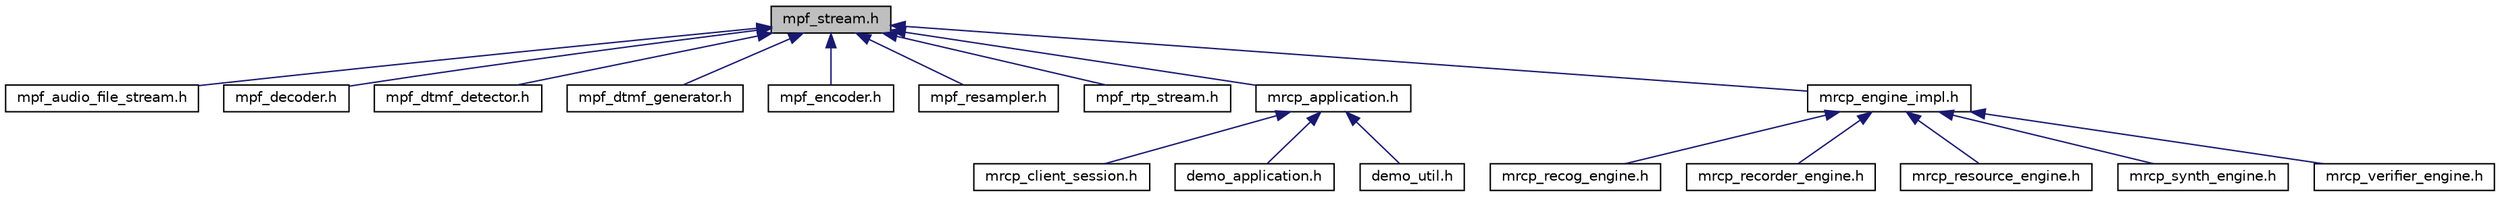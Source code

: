digraph "mpf_stream.h"
{
  edge [fontname="Helvetica",fontsize="10",labelfontname="Helvetica",labelfontsize="10"];
  node [fontname="Helvetica",fontsize="10",shape=record];
  Node21 [label="mpf_stream.h",height=0.2,width=0.4,color="black", fillcolor="grey75", style="filled", fontcolor="black"];
  Node21 -> Node22 [dir="back",color="midnightblue",fontsize="10",style="solid",fontname="Helvetica"];
  Node22 [label="mpf_audio_file_stream.h",height=0.2,width=0.4,color="black", fillcolor="white", style="filled",URL="$mpf__audio__file__stream_8h.html",tooltip="MPF Audio FIle Stream. "];
  Node21 -> Node23 [dir="back",color="midnightblue",fontsize="10",style="solid",fontname="Helvetica"];
  Node23 [label="mpf_decoder.h",height=0.2,width=0.4,color="black", fillcolor="white", style="filled",URL="$mpf__decoder_8h.html",tooltip="MPF Stream Decoder. "];
  Node21 -> Node24 [dir="back",color="midnightblue",fontsize="10",style="solid",fontname="Helvetica"];
  Node24 [label="mpf_dtmf_detector.h",height=0.2,width=0.4,color="black", fillcolor="white", style="filled",URL="$mpf__dtmf__detector_8h.html",tooltip="DTMF detector. "];
  Node21 -> Node25 [dir="back",color="midnightblue",fontsize="10",style="solid",fontname="Helvetica"];
  Node25 [label="mpf_dtmf_generator.h",height=0.2,width=0.4,color="black", fillcolor="white", style="filled",URL="$mpf__dtmf__generator_8h.html",tooltip="DTMF generator. "];
  Node21 -> Node26 [dir="back",color="midnightblue",fontsize="10",style="solid",fontname="Helvetica"];
  Node26 [label="mpf_encoder.h",height=0.2,width=0.4,color="black", fillcolor="white", style="filled",URL="$mpf__encoder_8h.html",tooltip="MPF Stream Encoder. "];
  Node21 -> Node27 [dir="back",color="midnightblue",fontsize="10",style="solid",fontname="Helvetica"];
  Node27 [label="mpf_resampler.h",height=0.2,width=0.4,color="black", fillcolor="white", style="filled",URL="$mpf__resampler_8h.html",tooltip="MPF Stream Resampler. "];
  Node21 -> Node28 [dir="back",color="midnightblue",fontsize="10",style="solid",fontname="Helvetica"];
  Node28 [label="mpf_rtp_stream.h",height=0.2,width=0.4,color="black", fillcolor="white", style="filled",URL="$mpf__rtp__stream_8h.html",tooltip="MPF RTP Stream. "];
  Node21 -> Node29 [dir="back",color="midnightblue",fontsize="10",style="solid",fontname="Helvetica"];
  Node29 [label="mrcp_application.h",height=0.2,width=0.4,color="black", fillcolor="white", style="filled",URL="$mrcp__application_8h.html",tooltip="MRCP User Level Application Interface. "];
  Node29 -> Node30 [dir="back",color="midnightblue",fontsize="10",style="solid",fontname="Helvetica"];
  Node30 [label="mrcp_client_session.h",height=0.2,width=0.4,color="black", fillcolor="white", style="filled",URL="$mrcp__client__session_8h.html",tooltip="MRCP Client Session. "];
  Node29 -> Node31 [dir="back",color="midnightblue",fontsize="10",style="solid",fontname="Helvetica"];
  Node31 [label="demo_application.h",height=0.2,width=0.4,color="black", fillcolor="white", style="filled",URL="$demo__application_8h.html",tooltip="Demo MRCP Application. "];
  Node29 -> Node32 [dir="back",color="midnightblue",fontsize="10",style="solid",fontname="Helvetica"];
  Node32 [label="demo_util.h",height=0.2,width=0.4,color="black", fillcolor="white", style="filled",URL="$demo__util_8h.html",tooltip="Demo MRCP Utilities. "];
  Node21 -> Node33 [dir="back",color="midnightblue",fontsize="10",style="solid",fontname="Helvetica"];
  Node33 [label="mrcp_engine_impl.h",height=0.2,width=0.4,color="black", fillcolor="white", style="filled",URL="$mrcp__engine__impl_8h.html",tooltip="MRCP Engine Realization Interface (typically should be implemented in plugins) "];
  Node33 -> Node34 [dir="back",color="midnightblue",fontsize="10",style="solid",fontname="Helvetica"];
  Node34 [label="mrcp_recog_engine.h",height=0.2,width=0.4,color="black", fillcolor="white", style="filled",URL="$mrcp__recog__engine_8h.html",tooltip="Recognizer Engine Includes. "];
  Node33 -> Node35 [dir="back",color="midnightblue",fontsize="10",style="solid",fontname="Helvetica"];
  Node35 [label="mrcp_recorder_engine.h",height=0.2,width=0.4,color="black", fillcolor="white", style="filled",URL="$mrcp__recorder__engine_8h.html",tooltip="Recorder Engine Includes. "];
  Node33 -> Node36 [dir="back",color="midnightblue",fontsize="10",style="solid",fontname="Helvetica"];
  Node36 [label="mrcp_resource_engine.h",height=0.2,width=0.4,color="black", fillcolor="white", style="filled",URL="$mrcp__resource__engine_8h.html",tooltip="Legacy MRCP Resource Engine. "];
  Node33 -> Node37 [dir="back",color="midnightblue",fontsize="10",style="solid",fontname="Helvetica"];
  Node37 [label="mrcp_synth_engine.h",height=0.2,width=0.4,color="black", fillcolor="white", style="filled",URL="$mrcp__synth__engine_8h.html",tooltip="Synthesizer Engine Includes. "];
  Node33 -> Node38 [dir="back",color="midnightblue",fontsize="10",style="solid",fontname="Helvetica"];
  Node38 [label="mrcp_verifier_engine.h",height=0.2,width=0.4,color="black", fillcolor="white", style="filled",URL="$mrcp__verifier__engine_8h.html",tooltip="Verifier Engine Includes. "];
}
